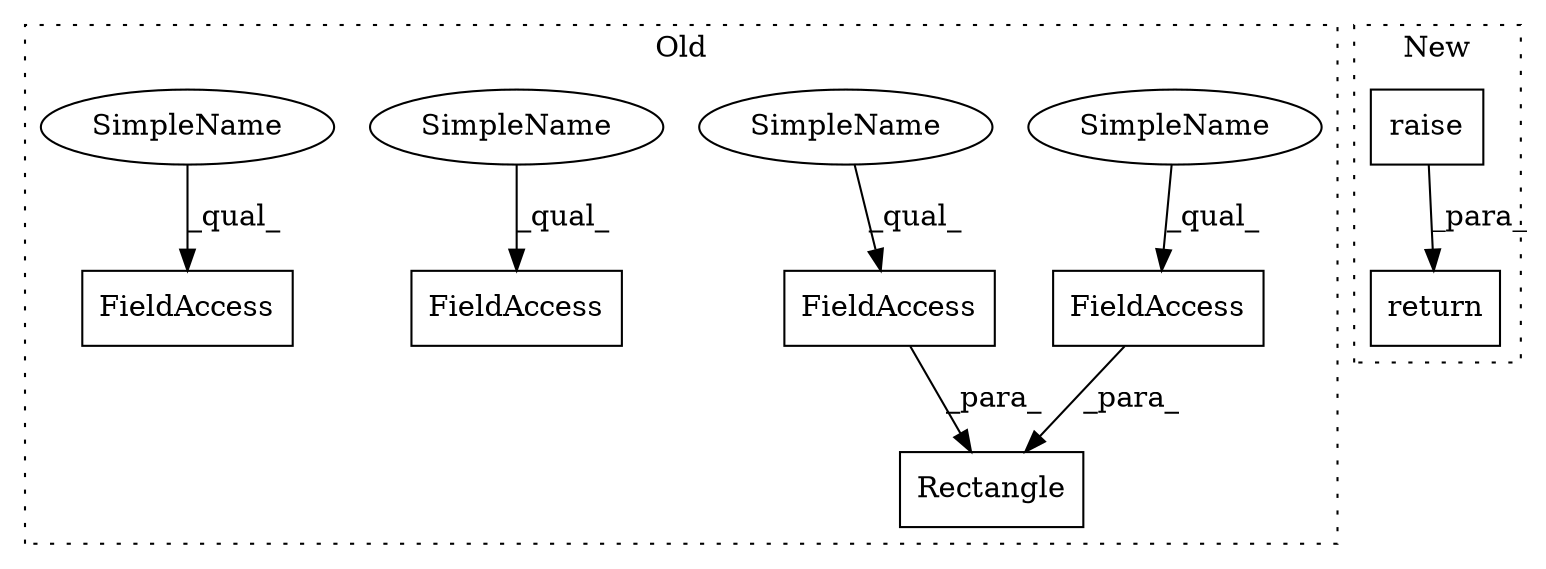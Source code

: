digraph G {
subgraph cluster0 {
1 [label="Rectangle" a="32" s="23498,23528" l="10,1" shape="box"];
3 [label="FieldAccess" a="22" s="23508" l="10" shape="box"];
4 [label="FieldAccess" a="22" s="23488" l="9" shape="box"];
5 [label="FieldAccess" a="22" s="23519" l="9" shape="box"];
6 [label="FieldAccess" a="22" s="23477" l="9" shape="box"];
8 [label="SimpleName" a="42" s="23508" l="4" shape="ellipse"];
9 [label="SimpleName" a="42" s="23519" l="4" shape="ellipse"];
10 [label="SimpleName" a="42" s="23488" l="4" shape="ellipse"];
11 [label="SimpleName" a="42" s="23477" l="4" shape="ellipse"];
label = "Old";
style="dotted";
}
subgraph cluster1 {
2 [label="return" a="41" s="5310" l="7" shape="box"];
7 [label="raise" a="32" s="5317" l="7" shape="box"];
label = "New";
style="dotted";
}
3 -> 1 [label="_para_"];
5 -> 1 [label="_para_"];
7 -> 2 [label="_para_"];
8 -> 3 [label="_qual_"];
9 -> 5 [label="_qual_"];
10 -> 4 [label="_qual_"];
11 -> 6 [label="_qual_"];
}